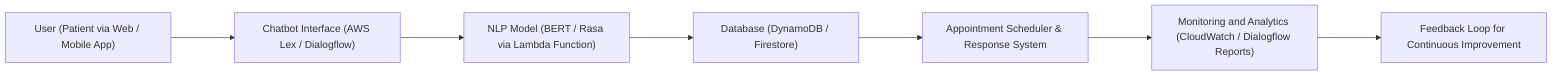 graph LR
    A["User (Patient via Web / Mobile App)"] ---> B["Chatbot Interface (AWS Lex / Dialogflow)"]
    B ---> C["NLP Model (BERT / Rasa via Lambda Function)"]
    C ---> D["Database (DynamoDB / Firestore)"]
    D ---> E["Appointment Scheduler & Response System"]
    E ---> F["Monitoring and Analytics (CloudWatch / Dialogflow Reports)"]
    F ---> G["Feedback Loop for Continuous Improvement"]